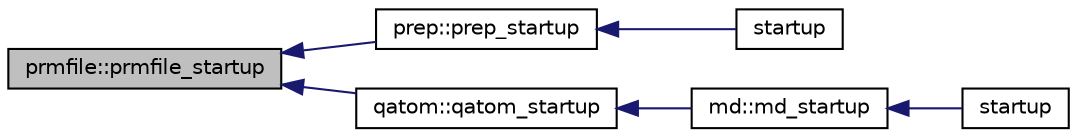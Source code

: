 digraph "prmfile::prmfile_startup"
{
  edge [fontname="Helvetica",fontsize="10",labelfontname="Helvetica",labelfontsize="10"];
  node [fontname="Helvetica",fontsize="10",shape=record];
  rankdir="LR";
  Node1 [label="prmfile::prmfile_startup",height=0.2,width=0.4,color="black", fillcolor="grey75", style="filled" fontcolor="black"];
  Node1 -> Node2 [dir="back",color="midnightblue",fontsize="10",style="solid",fontname="Helvetica"];
  Node2 [label="prep::prep_startup",height=0.2,width=0.4,color="black", fillcolor="white", style="filled",URL="$classprep.html#a09769dae7cb5df79a430d07e240fb16b"];
  Node2 -> Node3 [dir="back",color="midnightblue",fontsize="10",style="solid",fontname="Helvetica"];
  Node3 [label="startup",height=0.2,width=0.4,color="black", fillcolor="white", style="filled",URL="$qprep_8f90.html#a354c056706ff8040f0c9a2541c705f4d"];
  Node1 -> Node4 [dir="back",color="midnightblue",fontsize="10",style="solid",fontname="Helvetica"];
  Node4 [label="qatom::qatom_startup",height=0.2,width=0.4,color="black", fillcolor="white", style="filled",URL="$classqatom.html#ad48fcf42edfdf81acc64377a370ad3e7"];
  Node4 -> Node5 [dir="back",color="midnightblue",fontsize="10",style="solid",fontname="Helvetica"];
  Node5 [label="md::md_startup",height=0.2,width=0.4,color="black", fillcolor="white", style="filled",URL="$classmd.html#a1be92336e25695d19c7ff9112a0d8221"];
  Node5 -> Node6 [dir="back",color="midnightblue",fontsize="10",style="solid",fontname="Helvetica"];
  Node6 [label="startup",height=0.2,width=0.4,color="black", fillcolor="white", style="filled",URL="$qdyn_8f90.html#a1fd3118a58cf999cd748dcaa35477400"];
}
